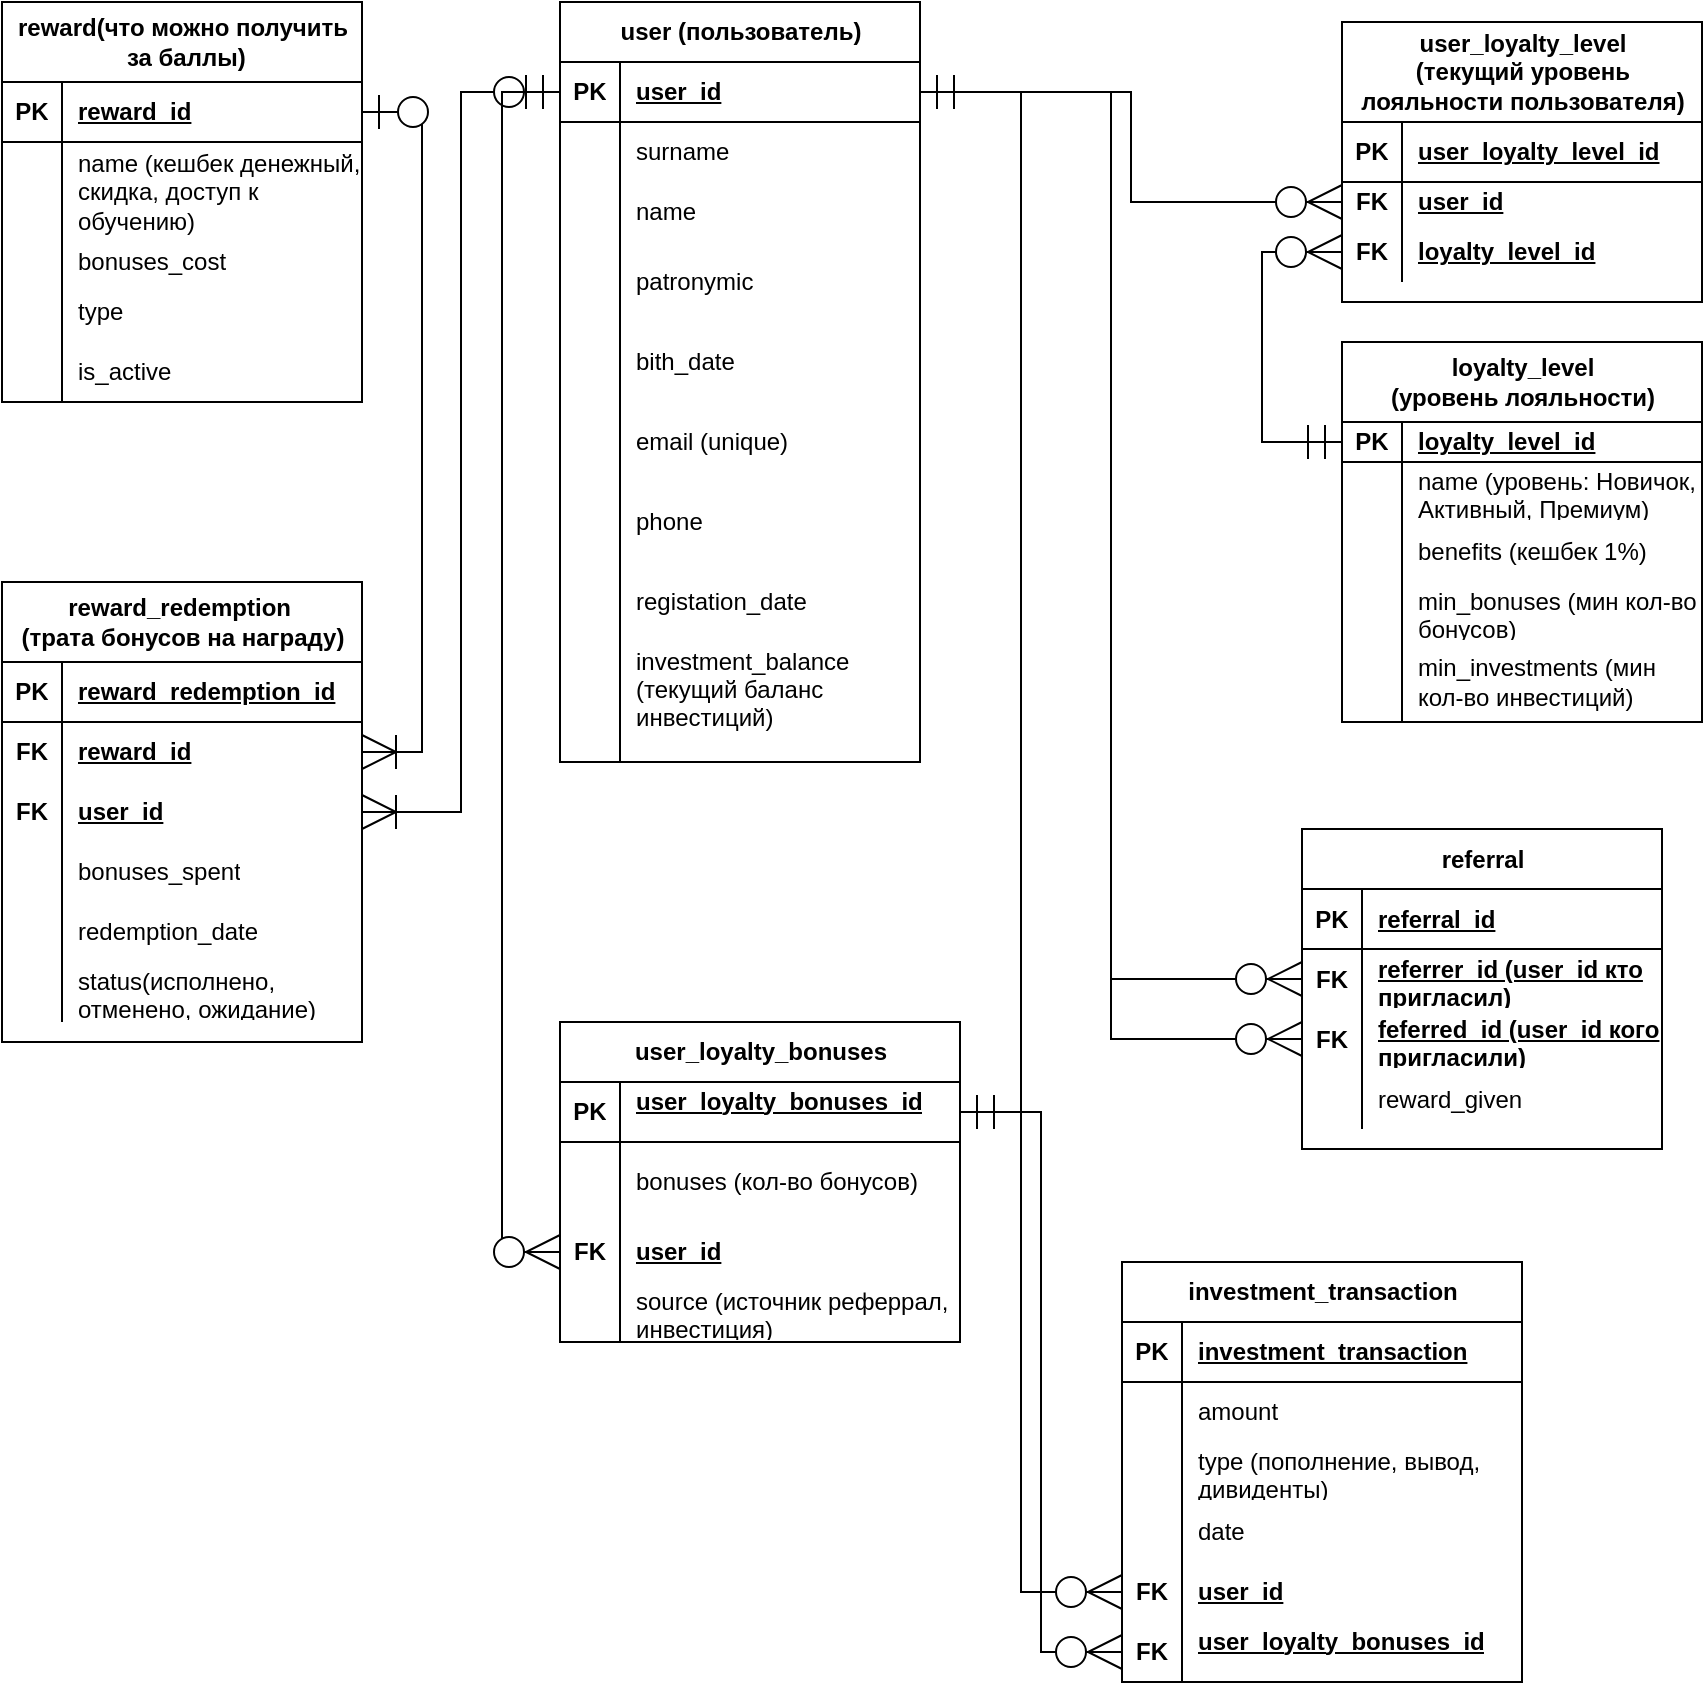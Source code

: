 <mxfile version="28.1.0">
  <diagram name="Страница — 1" id="EFQDzGvFUYtSar3SerxU">
    <mxGraphModel dx="2084" dy="1881" grid="1" gridSize="10" guides="1" tooltips="1" connect="1" arrows="1" fold="1" page="1" pageScale="1" pageWidth="1169" pageHeight="827" math="0" shadow="0">
      <root>
        <mxCell id="0" />
        <mxCell id="1" parent="0" />
        <mxCell id="bXCH37nGuOoAxhj7pp8C-1" value="user (пользователь)" style="shape=table;startSize=30;container=1;collapsible=1;childLayout=tableLayout;fixedRows=1;rowLines=0;fontStyle=1;align=center;resizeLast=1;html=1;" vertex="1" parent="1">
          <mxGeometry x="329" y="-160" width="180" height="380" as="geometry" />
        </mxCell>
        <mxCell id="bXCH37nGuOoAxhj7pp8C-2" value="" style="shape=tableRow;horizontal=0;startSize=0;swimlaneHead=0;swimlaneBody=0;fillColor=none;collapsible=0;dropTarget=0;points=[[0,0.5],[1,0.5]];portConstraint=eastwest;top=0;left=0;right=0;bottom=1;" vertex="1" parent="bXCH37nGuOoAxhj7pp8C-1">
          <mxGeometry y="30" width="180" height="30" as="geometry" />
        </mxCell>
        <mxCell id="bXCH37nGuOoAxhj7pp8C-3" value="PK" style="shape=partialRectangle;connectable=0;fillColor=none;top=0;left=0;bottom=0;right=0;fontStyle=1;overflow=hidden;whiteSpace=wrap;html=1;" vertex="1" parent="bXCH37nGuOoAxhj7pp8C-2">
          <mxGeometry width="30" height="30" as="geometry">
            <mxRectangle width="30" height="30" as="alternateBounds" />
          </mxGeometry>
        </mxCell>
        <mxCell id="bXCH37nGuOoAxhj7pp8C-4" value="user_id" style="shape=partialRectangle;connectable=0;fillColor=none;top=0;left=0;bottom=0;right=0;align=left;spacingLeft=6;fontStyle=5;overflow=hidden;whiteSpace=wrap;html=1;" vertex="1" parent="bXCH37nGuOoAxhj7pp8C-2">
          <mxGeometry x="30" width="150" height="30" as="geometry">
            <mxRectangle width="150" height="30" as="alternateBounds" />
          </mxGeometry>
        </mxCell>
        <mxCell id="bXCH37nGuOoAxhj7pp8C-5" value="" style="shape=tableRow;horizontal=0;startSize=0;swimlaneHead=0;swimlaneBody=0;fillColor=none;collapsible=0;dropTarget=0;points=[[0,0.5],[1,0.5]];portConstraint=eastwest;top=0;left=0;right=0;bottom=0;" vertex="1" parent="bXCH37nGuOoAxhj7pp8C-1">
          <mxGeometry y="60" width="180" height="30" as="geometry" />
        </mxCell>
        <mxCell id="bXCH37nGuOoAxhj7pp8C-6" value="" style="shape=partialRectangle;connectable=0;fillColor=none;top=0;left=0;bottom=0;right=0;editable=1;overflow=hidden;whiteSpace=wrap;html=1;" vertex="1" parent="bXCH37nGuOoAxhj7pp8C-5">
          <mxGeometry width="30" height="30" as="geometry">
            <mxRectangle width="30" height="30" as="alternateBounds" />
          </mxGeometry>
        </mxCell>
        <mxCell id="bXCH37nGuOoAxhj7pp8C-7" value="surname" style="shape=partialRectangle;connectable=0;fillColor=none;top=0;left=0;bottom=0;right=0;align=left;spacingLeft=6;overflow=hidden;whiteSpace=wrap;html=1;" vertex="1" parent="bXCH37nGuOoAxhj7pp8C-5">
          <mxGeometry x="30" width="150" height="30" as="geometry">
            <mxRectangle width="150" height="30" as="alternateBounds" />
          </mxGeometry>
        </mxCell>
        <mxCell id="bXCH37nGuOoAxhj7pp8C-8" value="" style="shape=tableRow;horizontal=0;startSize=0;swimlaneHead=0;swimlaneBody=0;fillColor=none;collapsible=0;dropTarget=0;points=[[0,0.5],[1,0.5]];portConstraint=eastwest;top=0;left=0;right=0;bottom=0;" vertex="1" parent="bXCH37nGuOoAxhj7pp8C-1">
          <mxGeometry y="90" width="180" height="30" as="geometry" />
        </mxCell>
        <mxCell id="bXCH37nGuOoAxhj7pp8C-9" value="" style="shape=partialRectangle;connectable=0;fillColor=none;top=0;left=0;bottom=0;right=0;editable=1;overflow=hidden;whiteSpace=wrap;html=1;" vertex="1" parent="bXCH37nGuOoAxhj7pp8C-8">
          <mxGeometry width="30" height="30" as="geometry">
            <mxRectangle width="30" height="30" as="alternateBounds" />
          </mxGeometry>
        </mxCell>
        <mxCell id="bXCH37nGuOoAxhj7pp8C-10" value="name" style="shape=partialRectangle;connectable=0;fillColor=none;top=0;left=0;bottom=0;right=0;align=left;spacingLeft=6;overflow=hidden;whiteSpace=wrap;html=1;" vertex="1" parent="bXCH37nGuOoAxhj7pp8C-8">
          <mxGeometry x="30" width="150" height="30" as="geometry">
            <mxRectangle width="150" height="30" as="alternateBounds" />
          </mxGeometry>
        </mxCell>
        <mxCell id="bXCH37nGuOoAxhj7pp8C-11" value="" style="shape=tableRow;horizontal=0;startSize=0;swimlaneHead=0;swimlaneBody=0;fillColor=none;collapsible=0;dropTarget=0;points=[[0,0.5],[1,0.5]];portConstraint=eastwest;top=0;left=0;right=0;bottom=0;" vertex="1" parent="bXCH37nGuOoAxhj7pp8C-1">
          <mxGeometry y="120" width="180" height="40" as="geometry" />
        </mxCell>
        <mxCell id="bXCH37nGuOoAxhj7pp8C-12" value="" style="shape=partialRectangle;connectable=0;fillColor=none;top=0;left=0;bottom=0;right=0;editable=1;overflow=hidden;whiteSpace=wrap;html=1;" vertex="1" parent="bXCH37nGuOoAxhj7pp8C-11">
          <mxGeometry width="30" height="40" as="geometry">
            <mxRectangle width="30" height="40" as="alternateBounds" />
          </mxGeometry>
        </mxCell>
        <mxCell id="bXCH37nGuOoAxhj7pp8C-13" value="patronymic" style="shape=partialRectangle;connectable=0;fillColor=none;top=0;left=0;bottom=0;right=0;align=left;spacingLeft=6;overflow=hidden;whiteSpace=wrap;html=1;" vertex="1" parent="bXCH37nGuOoAxhj7pp8C-11">
          <mxGeometry x="30" width="150" height="40" as="geometry">
            <mxRectangle width="150" height="40" as="alternateBounds" />
          </mxGeometry>
        </mxCell>
        <mxCell id="bXCH37nGuOoAxhj7pp8C-23" value="" style="shape=tableRow;horizontal=0;startSize=0;swimlaneHead=0;swimlaneBody=0;fillColor=none;collapsible=0;dropTarget=0;points=[[0,0.5],[1,0.5]];portConstraint=eastwest;top=0;left=0;right=0;bottom=0;" vertex="1" parent="bXCH37nGuOoAxhj7pp8C-1">
          <mxGeometry y="160" width="180" height="40" as="geometry" />
        </mxCell>
        <mxCell id="bXCH37nGuOoAxhj7pp8C-24" value="" style="shape=partialRectangle;connectable=0;fillColor=none;top=0;left=0;bottom=0;right=0;editable=1;overflow=hidden;whiteSpace=wrap;html=1;" vertex="1" parent="bXCH37nGuOoAxhj7pp8C-23">
          <mxGeometry width="30" height="40" as="geometry">
            <mxRectangle width="30" height="40" as="alternateBounds" />
          </mxGeometry>
        </mxCell>
        <mxCell id="bXCH37nGuOoAxhj7pp8C-25" value="bith_date" style="shape=partialRectangle;connectable=0;fillColor=none;top=0;left=0;bottom=0;right=0;align=left;spacingLeft=6;overflow=hidden;whiteSpace=wrap;html=1;" vertex="1" parent="bXCH37nGuOoAxhj7pp8C-23">
          <mxGeometry x="30" width="150" height="40" as="geometry">
            <mxRectangle width="150" height="40" as="alternateBounds" />
          </mxGeometry>
        </mxCell>
        <mxCell id="bXCH37nGuOoAxhj7pp8C-26" value="" style="shape=tableRow;horizontal=0;startSize=0;swimlaneHead=0;swimlaneBody=0;fillColor=none;collapsible=0;dropTarget=0;points=[[0,0.5],[1,0.5]];portConstraint=eastwest;top=0;left=0;right=0;bottom=0;" vertex="1" parent="bXCH37nGuOoAxhj7pp8C-1">
          <mxGeometry y="200" width="180" height="40" as="geometry" />
        </mxCell>
        <mxCell id="bXCH37nGuOoAxhj7pp8C-27" value="" style="shape=partialRectangle;connectable=0;fillColor=none;top=0;left=0;bottom=0;right=0;editable=1;overflow=hidden;whiteSpace=wrap;html=1;" vertex="1" parent="bXCH37nGuOoAxhj7pp8C-26">
          <mxGeometry width="30" height="40" as="geometry">
            <mxRectangle width="30" height="40" as="alternateBounds" />
          </mxGeometry>
        </mxCell>
        <mxCell id="bXCH37nGuOoAxhj7pp8C-28" value="email (unique)" style="shape=partialRectangle;connectable=0;fillColor=none;top=0;left=0;bottom=0;right=0;align=left;spacingLeft=6;overflow=hidden;whiteSpace=wrap;html=1;" vertex="1" parent="bXCH37nGuOoAxhj7pp8C-26">
          <mxGeometry x="30" width="150" height="40" as="geometry">
            <mxRectangle width="150" height="40" as="alternateBounds" />
          </mxGeometry>
        </mxCell>
        <mxCell id="bXCH37nGuOoAxhj7pp8C-29" value="" style="shape=tableRow;horizontal=0;startSize=0;swimlaneHead=0;swimlaneBody=0;fillColor=none;collapsible=0;dropTarget=0;points=[[0,0.5],[1,0.5]];portConstraint=eastwest;top=0;left=0;right=0;bottom=0;" vertex="1" parent="bXCH37nGuOoAxhj7pp8C-1">
          <mxGeometry y="240" width="180" height="40" as="geometry" />
        </mxCell>
        <mxCell id="bXCH37nGuOoAxhj7pp8C-30" value="" style="shape=partialRectangle;connectable=0;fillColor=none;top=0;left=0;bottom=0;right=0;editable=1;overflow=hidden;whiteSpace=wrap;html=1;" vertex="1" parent="bXCH37nGuOoAxhj7pp8C-29">
          <mxGeometry width="30" height="40" as="geometry">
            <mxRectangle width="30" height="40" as="alternateBounds" />
          </mxGeometry>
        </mxCell>
        <mxCell id="bXCH37nGuOoAxhj7pp8C-31" value="phone" style="shape=partialRectangle;connectable=0;fillColor=none;top=0;left=0;bottom=0;right=0;align=left;spacingLeft=6;overflow=hidden;whiteSpace=wrap;html=1;" vertex="1" parent="bXCH37nGuOoAxhj7pp8C-29">
          <mxGeometry x="30" width="150" height="40" as="geometry">
            <mxRectangle width="150" height="40" as="alternateBounds" />
          </mxGeometry>
        </mxCell>
        <mxCell id="bXCH37nGuOoAxhj7pp8C-32" value="" style="shape=tableRow;horizontal=0;startSize=0;swimlaneHead=0;swimlaneBody=0;fillColor=none;collapsible=0;dropTarget=0;points=[[0,0.5],[1,0.5]];portConstraint=eastwest;top=0;left=0;right=0;bottom=0;" vertex="1" parent="bXCH37nGuOoAxhj7pp8C-1">
          <mxGeometry y="280" width="180" height="40" as="geometry" />
        </mxCell>
        <mxCell id="bXCH37nGuOoAxhj7pp8C-33" value="" style="shape=partialRectangle;connectable=0;fillColor=none;top=0;left=0;bottom=0;right=0;editable=1;overflow=hidden;whiteSpace=wrap;html=1;" vertex="1" parent="bXCH37nGuOoAxhj7pp8C-32">
          <mxGeometry width="30" height="40" as="geometry">
            <mxRectangle width="30" height="40" as="alternateBounds" />
          </mxGeometry>
        </mxCell>
        <mxCell id="bXCH37nGuOoAxhj7pp8C-34" value="registation_date" style="shape=partialRectangle;connectable=0;fillColor=none;top=0;left=0;bottom=0;right=0;align=left;spacingLeft=6;overflow=hidden;whiteSpace=wrap;html=1;" vertex="1" parent="bXCH37nGuOoAxhj7pp8C-32">
          <mxGeometry x="30" width="150" height="40" as="geometry">
            <mxRectangle width="150" height="40" as="alternateBounds" />
          </mxGeometry>
        </mxCell>
        <mxCell id="bXCH37nGuOoAxhj7pp8C-35" value="" style="shape=tableRow;horizontal=0;startSize=0;swimlaneHead=0;swimlaneBody=0;fillColor=none;collapsible=0;dropTarget=0;points=[[0,0.5],[1,0.5]];portConstraint=eastwest;top=0;left=0;right=0;bottom=0;" vertex="1" parent="bXCH37nGuOoAxhj7pp8C-1">
          <mxGeometry y="320" width="180" height="60" as="geometry" />
        </mxCell>
        <mxCell id="bXCH37nGuOoAxhj7pp8C-36" value="" style="shape=partialRectangle;connectable=0;fillColor=none;top=0;left=0;bottom=0;right=0;editable=1;overflow=hidden;whiteSpace=wrap;html=1;" vertex="1" parent="bXCH37nGuOoAxhj7pp8C-35">
          <mxGeometry width="30" height="60" as="geometry">
            <mxRectangle width="30" height="60" as="alternateBounds" />
          </mxGeometry>
        </mxCell>
        <mxCell id="bXCH37nGuOoAxhj7pp8C-37" value="investment_balance (текущий баланс инвестиций)&lt;div&gt;&lt;br&gt;&lt;/div&gt;" style="shape=partialRectangle;connectable=0;fillColor=none;top=0;left=0;bottom=0;right=0;align=left;spacingLeft=6;overflow=hidden;whiteSpace=wrap;html=1;" vertex="1" parent="bXCH37nGuOoAxhj7pp8C-35">
          <mxGeometry x="30" width="150" height="60" as="geometry">
            <mxRectangle width="150" height="60" as="alternateBounds" />
          </mxGeometry>
        </mxCell>
        <mxCell id="bXCH37nGuOoAxhj7pp8C-38" value="loyalty_level&lt;div&gt;(уровень лояльности)&lt;/div&gt;" style="shape=table;startSize=40;container=1;collapsible=1;childLayout=tableLayout;fixedRows=1;rowLines=0;fontStyle=1;align=center;resizeLast=1;html=1;" vertex="1" parent="1">
          <mxGeometry x="720" y="10" width="180" height="190" as="geometry" />
        </mxCell>
        <mxCell id="bXCH37nGuOoAxhj7pp8C-39" value="" style="shape=tableRow;horizontal=0;startSize=0;swimlaneHead=0;swimlaneBody=0;fillColor=none;collapsible=0;dropTarget=0;points=[[0,0.5],[1,0.5]];portConstraint=eastwest;top=0;left=0;right=0;bottom=1;" vertex="1" parent="bXCH37nGuOoAxhj7pp8C-38">
          <mxGeometry y="40" width="180" height="20" as="geometry" />
        </mxCell>
        <mxCell id="bXCH37nGuOoAxhj7pp8C-40" value="PK" style="shape=partialRectangle;connectable=0;fillColor=none;top=0;left=0;bottom=0;right=0;fontStyle=1;overflow=hidden;whiteSpace=wrap;html=1;" vertex="1" parent="bXCH37nGuOoAxhj7pp8C-39">
          <mxGeometry width="30" height="20" as="geometry">
            <mxRectangle width="30" height="20" as="alternateBounds" />
          </mxGeometry>
        </mxCell>
        <mxCell id="bXCH37nGuOoAxhj7pp8C-41" value="&lt;span style=&quot;text-align: center; text-wrap-mode: nowrap;&quot;&gt;loyalty_level_id&lt;/span&gt;" style="shape=partialRectangle;connectable=0;fillColor=none;top=0;left=0;bottom=0;right=0;align=left;spacingLeft=6;fontStyle=5;overflow=hidden;whiteSpace=wrap;html=1;" vertex="1" parent="bXCH37nGuOoAxhj7pp8C-39">
          <mxGeometry x="30" width="150" height="20" as="geometry">
            <mxRectangle width="150" height="20" as="alternateBounds" />
          </mxGeometry>
        </mxCell>
        <mxCell id="bXCH37nGuOoAxhj7pp8C-42" value="" style="shape=tableRow;horizontal=0;startSize=0;swimlaneHead=0;swimlaneBody=0;fillColor=none;collapsible=0;dropTarget=0;points=[[0,0.5],[1,0.5]];portConstraint=eastwest;top=0;left=0;right=0;bottom=0;" vertex="1" parent="bXCH37nGuOoAxhj7pp8C-38">
          <mxGeometry y="60" width="180" height="30" as="geometry" />
        </mxCell>
        <mxCell id="bXCH37nGuOoAxhj7pp8C-43" value="" style="shape=partialRectangle;connectable=0;fillColor=none;top=0;left=0;bottom=0;right=0;editable=1;overflow=hidden;whiteSpace=wrap;html=1;" vertex="1" parent="bXCH37nGuOoAxhj7pp8C-42">
          <mxGeometry width="30" height="30" as="geometry">
            <mxRectangle width="30" height="30" as="alternateBounds" />
          </mxGeometry>
        </mxCell>
        <mxCell id="bXCH37nGuOoAxhj7pp8C-44" value="name (уровень: Новичок, Активный, Премиум)" style="shape=partialRectangle;connectable=0;fillColor=none;top=0;left=0;bottom=0;right=0;align=left;spacingLeft=6;overflow=hidden;whiteSpace=wrap;html=1;" vertex="1" parent="bXCH37nGuOoAxhj7pp8C-42">
          <mxGeometry x="30" width="150" height="30" as="geometry">
            <mxRectangle width="150" height="30" as="alternateBounds" />
          </mxGeometry>
        </mxCell>
        <mxCell id="bXCH37nGuOoAxhj7pp8C-45" value="" style="shape=tableRow;horizontal=0;startSize=0;swimlaneHead=0;swimlaneBody=0;fillColor=none;collapsible=0;dropTarget=0;points=[[0,0.5],[1,0.5]];portConstraint=eastwest;top=0;left=0;right=0;bottom=0;" vertex="1" parent="bXCH37nGuOoAxhj7pp8C-38">
          <mxGeometry y="90" width="180" height="30" as="geometry" />
        </mxCell>
        <mxCell id="bXCH37nGuOoAxhj7pp8C-46" value="" style="shape=partialRectangle;connectable=0;fillColor=none;top=0;left=0;bottom=0;right=0;editable=1;overflow=hidden;whiteSpace=wrap;html=1;" vertex="1" parent="bXCH37nGuOoAxhj7pp8C-45">
          <mxGeometry width="30" height="30" as="geometry">
            <mxRectangle width="30" height="30" as="alternateBounds" />
          </mxGeometry>
        </mxCell>
        <mxCell id="bXCH37nGuOoAxhj7pp8C-47" value="benefits (кешбек 1%)" style="shape=partialRectangle;connectable=0;fillColor=none;top=0;left=0;bottom=0;right=0;align=left;spacingLeft=6;overflow=hidden;whiteSpace=wrap;html=1;" vertex="1" parent="bXCH37nGuOoAxhj7pp8C-45">
          <mxGeometry x="30" width="150" height="30" as="geometry">
            <mxRectangle width="150" height="30" as="alternateBounds" />
          </mxGeometry>
        </mxCell>
        <mxCell id="bXCH37nGuOoAxhj7pp8C-48" value="" style="shape=tableRow;horizontal=0;startSize=0;swimlaneHead=0;swimlaneBody=0;fillColor=none;collapsible=0;dropTarget=0;points=[[0,0.5],[1,0.5]];portConstraint=eastwest;top=0;left=0;right=0;bottom=0;" vertex="1" parent="bXCH37nGuOoAxhj7pp8C-38">
          <mxGeometry y="120" width="180" height="30" as="geometry" />
        </mxCell>
        <mxCell id="bXCH37nGuOoAxhj7pp8C-49" value="" style="shape=partialRectangle;connectable=0;fillColor=none;top=0;left=0;bottom=0;right=0;editable=1;overflow=hidden;whiteSpace=wrap;html=1;" vertex="1" parent="bXCH37nGuOoAxhj7pp8C-48">
          <mxGeometry width="30" height="30" as="geometry">
            <mxRectangle width="30" height="30" as="alternateBounds" />
          </mxGeometry>
        </mxCell>
        <mxCell id="bXCH37nGuOoAxhj7pp8C-50" value="min_bonuses (мин кол-во бонусов)" style="shape=partialRectangle;connectable=0;fillColor=none;top=0;left=0;bottom=0;right=0;align=left;spacingLeft=6;overflow=hidden;whiteSpace=wrap;html=1;" vertex="1" parent="bXCH37nGuOoAxhj7pp8C-48">
          <mxGeometry x="30" width="150" height="30" as="geometry">
            <mxRectangle width="150" height="30" as="alternateBounds" />
          </mxGeometry>
        </mxCell>
        <mxCell id="bXCH37nGuOoAxhj7pp8C-51" value="" style="shape=tableRow;horizontal=0;startSize=0;swimlaneHead=0;swimlaneBody=0;fillColor=none;collapsible=0;dropTarget=0;points=[[0,0.5],[1,0.5]];portConstraint=eastwest;top=0;left=0;right=0;bottom=0;" vertex="1" parent="bXCH37nGuOoAxhj7pp8C-38">
          <mxGeometry y="150" width="180" height="40" as="geometry" />
        </mxCell>
        <mxCell id="bXCH37nGuOoAxhj7pp8C-52" value="" style="shape=partialRectangle;connectable=0;fillColor=none;top=0;left=0;bottom=0;right=0;editable=1;overflow=hidden;whiteSpace=wrap;html=1;" vertex="1" parent="bXCH37nGuOoAxhj7pp8C-51">
          <mxGeometry width="30" height="40" as="geometry">
            <mxRectangle width="30" height="40" as="alternateBounds" />
          </mxGeometry>
        </mxCell>
        <mxCell id="bXCH37nGuOoAxhj7pp8C-53" value="min_investments (мин кол-во инвестиций)" style="shape=partialRectangle;connectable=0;fillColor=none;top=0;left=0;bottom=0;right=0;align=left;spacingLeft=6;overflow=hidden;whiteSpace=wrap;html=1;" vertex="1" parent="bXCH37nGuOoAxhj7pp8C-51">
          <mxGeometry x="30" width="150" height="40" as="geometry">
            <mxRectangle width="150" height="40" as="alternateBounds" />
          </mxGeometry>
        </mxCell>
        <mxCell id="bXCH37nGuOoAxhj7pp8C-78" value="referral" style="shape=table;startSize=30;container=1;collapsible=1;childLayout=tableLayout;fixedRows=1;rowLines=0;fontStyle=1;align=center;resizeLast=1;html=1;" vertex="1" parent="1">
          <mxGeometry x="700" y="253.5" width="180" height="160" as="geometry" />
        </mxCell>
        <mxCell id="bXCH37nGuOoAxhj7pp8C-79" value="" style="shape=tableRow;horizontal=0;startSize=0;swimlaneHead=0;swimlaneBody=0;fillColor=none;collapsible=0;dropTarget=0;points=[[0,0.5],[1,0.5]];portConstraint=eastwest;top=0;left=0;right=0;bottom=1;" vertex="1" parent="bXCH37nGuOoAxhj7pp8C-78">
          <mxGeometry y="30" width="180" height="30" as="geometry" />
        </mxCell>
        <mxCell id="bXCH37nGuOoAxhj7pp8C-80" value="PK" style="shape=partialRectangle;connectable=0;fillColor=none;top=0;left=0;bottom=0;right=0;fontStyle=1;overflow=hidden;whiteSpace=wrap;html=1;" vertex="1" parent="bXCH37nGuOoAxhj7pp8C-79">
          <mxGeometry width="30" height="30" as="geometry">
            <mxRectangle width="30" height="30" as="alternateBounds" />
          </mxGeometry>
        </mxCell>
        <mxCell id="bXCH37nGuOoAxhj7pp8C-81" value="referral_id" style="shape=partialRectangle;connectable=0;fillColor=none;top=0;left=0;bottom=0;right=0;align=left;spacingLeft=6;fontStyle=5;overflow=hidden;whiteSpace=wrap;html=1;" vertex="1" parent="bXCH37nGuOoAxhj7pp8C-79">
          <mxGeometry x="30" width="150" height="30" as="geometry">
            <mxRectangle width="150" height="30" as="alternateBounds" />
          </mxGeometry>
        </mxCell>
        <mxCell id="bXCH37nGuOoAxhj7pp8C-85" value="" style="shape=tableRow;horizontal=0;startSize=0;swimlaneHead=0;swimlaneBody=0;fillColor=none;collapsible=0;dropTarget=0;points=[[0,0.5],[1,0.5]];portConstraint=eastwest;top=0;left=0;right=0;bottom=0;" vertex="1" parent="bXCH37nGuOoAxhj7pp8C-78">
          <mxGeometry y="60" width="180" height="30" as="geometry" />
        </mxCell>
        <mxCell id="bXCH37nGuOoAxhj7pp8C-86" value="FK" style="shape=partialRectangle;connectable=0;fillColor=none;top=0;left=0;bottom=0;right=0;editable=1;overflow=hidden;whiteSpace=wrap;html=1;fontStyle=1" vertex="1" parent="bXCH37nGuOoAxhj7pp8C-85">
          <mxGeometry width="30" height="30" as="geometry">
            <mxRectangle width="30" height="30" as="alternateBounds" />
          </mxGeometry>
        </mxCell>
        <mxCell id="bXCH37nGuOoAxhj7pp8C-87" value="&lt;b&gt;&lt;u&gt;referrer_id (user_id кто пригласил)&lt;/u&gt;&lt;/b&gt;" style="shape=partialRectangle;connectable=0;fillColor=none;top=0;left=0;bottom=0;right=0;align=left;spacingLeft=6;overflow=hidden;whiteSpace=wrap;html=1;" vertex="1" parent="bXCH37nGuOoAxhj7pp8C-85">
          <mxGeometry x="30" width="150" height="30" as="geometry">
            <mxRectangle width="150" height="30" as="alternateBounds" />
          </mxGeometry>
        </mxCell>
        <mxCell id="bXCH37nGuOoAxhj7pp8C-88" value="" style="shape=tableRow;horizontal=0;startSize=0;swimlaneHead=0;swimlaneBody=0;fillColor=none;collapsible=0;dropTarget=0;points=[[0,0.5],[1,0.5]];portConstraint=eastwest;top=0;left=0;right=0;bottom=0;" vertex="1" parent="bXCH37nGuOoAxhj7pp8C-78">
          <mxGeometry y="90" width="180" height="30" as="geometry" />
        </mxCell>
        <mxCell id="bXCH37nGuOoAxhj7pp8C-89" value="&lt;b&gt;FK&lt;/b&gt;" style="shape=partialRectangle;connectable=0;fillColor=none;top=0;left=0;bottom=0;right=0;editable=1;overflow=hidden;whiteSpace=wrap;html=1;" vertex="1" parent="bXCH37nGuOoAxhj7pp8C-88">
          <mxGeometry width="30" height="30" as="geometry">
            <mxRectangle width="30" height="30" as="alternateBounds" />
          </mxGeometry>
        </mxCell>
        <mxCell id="bXCH37nGuOoAxhj7pp8C-90" value="&lt;u&gt;&lt;b&gt;feferred_id (user_id кого пригласили)&lt;/b&gt;&lt;/u&gt;" style="shape=partialRectangle;connectable=0;fillColor=none;top=0;left=0;bottom=0;right=0;align=left;spacingLeft=6;overflow=hidden;whiteSpace=wrap;html=1;" vertex="1" parent="bXCH37nGuOoAxhj7pp8C-88">
          <mxGeometry x="30" width="150" height="30" as="geometry">
            <mxRectangle width="150" height="30" as="alternateBounds" />
          </mxGeometry>
        </mxCell>
        <mxCell id="bXCH37nGuOoAxhj7pp8C-82" value="" style="shape=tableRow;horizontal=0;startSize=0;swimlaneHead=0;swimlaneBody=0;fillColor=none;collapsible=0;dropTarget=0;points=[[0,0.5],[1,0.5]];portConstraint=eastwest;top=0;left=0;right=0;bottom=0;" vertex="1" parent="bXCH37nGuOoAxhj7pp8C-78">
          <mxGeometry y="120" width="180" height="30" as="geometry" />
        </mxCell>
        <mxCell id="bXCH37nGuOoAxhj7pp8C-83" value="" style="shape=partialRectangle;connectable=0;fillColor=none;top=0;left=0;bottom=0;right=0;editable=1;overflow=hidden;whiteSpace=wrap;html=1;" vertex="1" parent="bXCH37nGuOoAxhj7pp8C-82">
          <mxGeometry width="30" height="30" as="geometry">
            <mxRectangle width="30" height="30" as="alternateBounds" />
          </mxGeometry>
        </mxCell>
        <mxCell id="bXCH37nGuOoAxhj7pp8C-84" value="reward_given" style="shape=partialRectangle;connectable=0;fillColor=none;top=0;left=0;bottom=0;right=0;align=left;spacingLeft=6;overflow=hidden;whiteSpace=wrap;html=1;" vertex="1" parent="bXCH37nGuOoAxhj7pp8C-82">
          <mxGeometry x="30" width="150" height="30" as="geometry">
            <mxRectangle width="150" height="30" as="alternateBounds" />
          </mxGeometry>
        </mxCell>
        <mxCell id="bXCH37nGuOoAxhj7pp8C-92" value="user_loyalty_bonuses" style="shape=table;startSize=30;container=1;collapsible=1;childLayout=tableLayout;fixedRows=1;rowLines=0;fontStyle=1;align=center;resizeLast=1;html=1;" vertex="1" parent="1">
          <mxGeometry x="329" y="350" width="200" height="160" as="geometry" />
        </mxCell>
        <mxCell id="bXCH37nGuOoAxhj7pp8C-93" value="" style="shape=tableRow;horizontal=0;startSize=0;swimlaneHead=0;swimlaneBody=0;fillColor=none;collapsible=0;dropTarget=0;points=[[0,0.5],[1,0.5]];portConstraint=eastwest;top=0;left=0;right=0;bottom=1;" vertex="1" parent="bXCH37nGuOoAxhj7pp8C-92">
          <mxGeometry y="30" width="200" height="30" as="geometry" />
        </mxCell>
        <mxCell id="bXCH37nGuOoAxhj7pp8C-94" value="PK" style="shape=partialRectangle;connectable=0;fillColor=none;top=0;left=0;bottom=0;right=0;fontStyle=1;overflow=hidden;whiteSpace=wrap;html=1;" vertex="1" parent="bXCH37nGuOoAxhj7pp8C-93">
          <mxGeometry width="30" height="30" as="geometry">
            <mxRectangle width="30" height="30" as="alternateBounds" />
          </mxGeometry>
        </mxCell>
        <mxCell id="bXCH37nGuOoAxhj7pp8C-95" value="&lt;span style=&quot;text-align: center; text-wrap-mode: nowrap;&quot;&gt;user_loyalty_bonuses_id&lt;/span&gt;&lt;div&gt;&lt;span style=&quot;text-align: center; text-wrap-mode: nowrap;&quot;&gt;&lt;br&gt;&lt;/span&gt;&lt;/div&gt;" style="shape=partialRectangle;connectable=0;fillColor=none;top=0;left=0;bottom=0;right=0;align=left;spacingLeft=6;fontStyle=5;overflow=hidden;whiteSpace=wrap;html=1;" vertex="1" parent="bXCH37nGuOoAxhj7pp8C-93">
          <mxGeometry x="30" width="170" height="30" as="geometry">
            <mxRectangle width="170" height="30" as="alternateBounds" />
          </mxGeometry>
        </mxCell>
        <mxCell id="bXCH37nGuOoAxhj7pp8C-96" value="" style="shape=tableRow;horizontal=0;startSize=0;swimlaneHead=0;swimlaneBody=0;fillColor=none;collapsible=0;dropTarget=0;points=[[0,0.5],[1,0.5]];portConstraint=eastwest;top=0;left=0;right=0;bottom=0;" vertex="1" parent="bXCH37nGuOoAxhj7pp8C-92">
          <mxGeometry y="60" width="200" height="40" as="geometry" />
        </mxCell>
        <mxCell id="bXCH37nGuOoAxhj7pp8C-97" value="" style="shape=partialRectangle;connectable=0;fillColor=none;top=0;left=0;bottom=0;right=0;editable=1;overflow=hidden;whiteSpace=wrap;html=1;" vertex="1" parent="bXCH37nGuOoAxhj7pp8C-96">
          <mxGeometry width="30" height="40" as="geometry">
            <mxRectangle width="30" height="40" as="alternateBounds" />
          </mxGeometry>
        </mxCell>
        <mxCell id="bXCH37nGuOoAxhj7pp8C-98" value="bonuses (кол-во бонусов)" style="shape=partialRectangle;connectable=0;fillColor=none;top=0;left=0;bottom=0;right=0;align=left;spacingLeft=6;overflow=hidden;whiteSpace=wrap;html=1;" vertex="1" parent="bXCH37nGuOoAxhj7pp8C-96">
          <mxGeometry x="30" width="170" height="40" as="geometry">
            <mxRectangle width="170" height="40" as="alternateBounds" />
          </mxGeometry>
        </mxCell>
        <mxCell id="bXCH37nGuOoAxhj7pp8C-99" value="" style="shape=tableRow;horizontal=0;startSize=0;swimlaneHead=0;swimlaneBody=0;fillColor=none;collapsible=0;dropTarget=0;points=[[0,0.5],[1,0.5]];portConstraint=eastwest;top=0;left=0;right=0;bottom=0;" vertex="1" parent="bXCH37nGuOoAxhj7pp8C-92">
          <mxGeometry y="100" width="200" height="30" as="geometry" />
        </mxCell>
        <mxCell id="bXCH37nGuOoAxhj7pp8C-100" value="&lt;b&gt;FK&lt;/b&gt;" style="shape=partialRectangle;connectable=0;fillColor=none;top=0;left=0;bottom=0;right=0;editable=1;overflow=hidden;whiteSpace=wrap;html=1;" vertex="1" parent="bXCH37nGuOoAxhj7pp8C-99">
          <mxGeometry width="30" height="30" as="geometry">
            <mxRectangle width="30" height="30" as="alternateBounds" />
          </mxGeometry>
        </mxCell>
        <mxCell id="bXCH37nGuOoAxhj7pp8C-101" value="&lt;span style=&quot;font-weight: 700; text-decoration-line: underline;&quot;&gt;user_id&lt;/span&gt;" style="shape=partialRectangle;connectable=0;fillColor=none;top=0;left=0;bottom=0;right=0;align=left;spacingLeft=6;overflow=hidden;whiteSpace=wrap;html=1;" vertex="1" parent="bXCH37nGuOoAxhj7pp8C-99">
          <mxGeometry x="30" width="170" height="30" as="geometry">
            <mxRectangle width="170" height="30" as="alternateBounds" />
          </mxGeometry>
        </mxCell>
        <mxCell id="bXCH37nGuOoAxhj7pp8C-102" value="" style="shape=tableRow;horizontal=0;startSize=0;swimlaneHead=0;swimlaneBody=0;fillColor=none;collapsible=0;dropTarget=0;points=[[0,0.5],[1,0.5]];portConstraint=eastwest;top=0;left=0;right=0;bottom=0;" vertex="1" parent="bXCH37nGuOoAxhj7pp8C-92">
          <mxGeometry y="130" width="200" height="30" as="geometry" />
        </mxCell>
        <mxCell id="bXCH37nGuOoAxhj7pp8C-103" value="" style="shape=partialRectangle;connectable=0;fillColor=none;top=0;left=0;bottom=0;right=0;editable=1;overflow=hidden;whiteSpace=wrap;html=1;" vertex="1" parent="bXCH37nGuOoAxhj7pp8C-102">
          <mxGeometry width="30" height="30" as="geometry">
            <mxRectangle width="30" height="30" as="alternateBounds" />
          </mxGeometry>
        </mxCell>
        <mxCell id="bXCH37nGuOoAxhj7pp8C-104" value="source (источник реферрал, инвестиция)" style="shape=partialRectangle;connectable=0;fillColor=none;top=0;left=0;bottom=0;right=0;align=left;spacingLeft=6;overflow=hidden;whiteSpace=wrap;html=1;" vertex="1" parent="bXCH37nGuOoAxhj7pp8C-102">
          <mxGeometry x="30" width="170" height="30" as="geometry">
            <mxRectangle width="170" height="30" as="alternateBounds" />
          </mxGeometry>
        </mxCell>
        <mxCell id="bXCH37nGuOoAxhj7pp8C-106" value="investment_transaction" style="shape=table;startSize=30;container=1;collapsible=1;childLayout=tableLayout;fixedRows=1;rowLines=0;fontStyle=1;align=center;resizeLast=1;html=1;" vertex="1" parent="1">
          <mxGeometry x="610" y="470" width="200" height="210" as="geometry" />
        </mxCell>
        <mxCell id="bXCH37nGuOoAxhj7pp8C-107" value="" style="shape=tableRow;horizontal=0;startSize=0;swimlaneHead=0;swimlaneBody=0;fillColor=none;collapsible=0;dropTarget=0;points=[[0,0.5],[1,0.5]];portConstraint=eastwest;top=0;left=0;right=0;bottom=1;" vertex="1" parent="bXCH37nGuOoAxhj7pp8C-106">
          <mxGeometry y="30" width="200" height="30" as="geometry" />
        </mxCell>
        <mxCell id="bXCH37nGuOoAxhj7pp8C-108" value="PK" style="shape=partialRectangle;connectable=0;fillColor=none;top=0;left=0;bottom=0;right=0;fontStyle=1;overflow=hidden;whiteSpace=wrap;html=1;" vertex="1" parent="bXCH37nGuOoAxhj7pp8C-107">
          <mxGeometry width="30" height="30" as="geometry">
            <mxRectangle width="30" height="30" as="alternateBounds" />
          </mxGeometry>
        </mxCell>
        <mxCell id="bXCH37nGuOoAxhj7pp8C-109" value="&lt;span style=&quot;text-align: center; text-wrap-mode: nowrap;&quot;&gt;investment_transaction&lt;/span&gt;" style="shape=partialRectangle;connectable=0;fillColor=none;top=0;left=0;bottom=0;right=0;align=left;spacingLeft=6;fontStyle=5;overflow=hidden;whiteSpace=wrap;html=1;" vertex="1" parent="bXCH37nGuOoAxhj7pp8C-107">
          <mxGeometry x="30" width="170" height="30" as="geometry">
            <mxRectangle width="170" height="30" as="alternateBounds" />
          </mxGeometry>
        </mxCell>
        <mxCell id="bXCH37nGuOoAxhj7pp8C-110" value="" style="shape=tableRow;horizontal=0;startSize=0;swimlaneHead=0;swimlaneBody=0;fillColor=none;collapsible=0;dropTarget=0;points=[[0,0.5],[1,0.5]];portConstraint=eastwest;top=0;left=0;right=0;bottom=0;" vertex="1" parent="bXCH37nGuOoAxhj7pp8C-106">
          <mxGeometry y="60" width="200" height="30" as="geometry" />
        </mxCell>
        <mxCell id="bXCH37nGuOoAxhj7pp8C-111" value="" style="shape=partialRectangle;connectable=0;fillColor=none;top=0;left=0;bottom=0;right=0;editable=1;overflow=hidden;whiteSpace=wrap;html=1;" vertex="1" parent="bXCH37nGuOoAxhj7pp8C-110">
          <mxGeometry width="30" height="30" as="geometry">
            <mxRectangle width="30" height="30" as="alternateBounds" />
          </mxGeometry>
        </mxCell>
        <mxCell id="bXCH37nGuOoAxhj7pp8C-112" value="amount" style="shape=partialRectangle;connectable=0;fillColor=none;top=0;left=0;bottom=0;right=0;align=left;spacingLeft=6;overflow=hidden;whiteSpace=wrap;html=1;" vertex="1" parent="bXCH37nGuOoAxhj7pp8C-110">
          <mxGeometry x="30" width="170" height="30" as="geometry">
            <mxRectangle width="170" height="30" as="alternateBounds" />
          </mxGeometry>
        </mxCell>
        <mxCell id="bXCH37nGuOoAxhj7pp8C-113" value="" style="shape=tableRow;horizontal=0;startSize=0;swimlaneHead=0;swimlaneBody=0;fillColor=none;collapsible=0;dropTarget=0;points=[[0,0.5],[1,0.5]];portConstraint=eastwest;top=0;left=0;right=0;bottom=0;" vertex="1" parent="bXCH37nGuOoAxhj7pp8C-106">
          <mxGeometry y="90" width="200" height="30" as="geometry" />
        </mxCell>
        <mxCell id="bXCH37nGuOoAxhj7pp8C-114" value="" style="shape=partialRectangle;connectable=0;fillColor=none;top=0;left=0;bottom=0;right=0;editable=1;overflow=hidden;whiteSpace=wrap;html=1;" vertex="1" parent="bXCH37nGuOoAxhj7pp8C-113">
          <mxGeometry width="30" height="30" as="geometry">
            <mxRectangle width="30" height="30" as="alternateBounds" />
          </mxGeometry>
        </mxCell>
        <mxCell id="bXCH37nGuOoAxhj7pp8C-115" value="type (пополнение, вывод, дивиденты)" style="shape=partialRectangle;connectable=0;fillColor=none;top=0;left=0;bottom=0;right=0;align=left;spacingLeft=6;overflow=hidden;whiteSpace=wrap;html=1;" vertex="1" parent="bXCH37nGuOoAxhj7pp8C-113">
          <mxGeometry x="30" width="170" height="30" as="geometry">
            <mxRectangle width="170" height="30" as="alternateBounds" />
          </mxGeometry>
        </mxCell>
        <mxCell id="bXCH37nGuOoAxhj7pp8C-116" value="" style="shape=tableRow;horizontal=0;startSize=0;swimlaneHead=0;swimlaneBody=0;fillColor=none;collapsible=0;dropTarget=0;points=[[0,0.5],[1,0.5]];portConstraint=eastwest;top=0;left=0;right=0;bottom=0;" vertex="1" parent="bXCH37nGuOoAxhj7pp8C-106">
          <mxGeometry y="120" width="200" height="30" as="geometry" />
        </mxCell>
        <mxCell id="bXCH37nGuOoAxhj7pp8C-117" value="" style="shape=partialRectangle;connectable=0;fillColor=none;top=0;left=0;bottom=0;right=0;editable=1;overflow=hidden;whiteSpace=wrap;html=1;" vertex="1" parent="bXCH37nGuOoAxhj7pp8C-116">
          <mxGeometry width="30" height="30" as="geometry">
            <mxRectangle width="30" height="30" as="alternateBounds" />
          </mxGeometry>
        </mxCell>
        <mxCell id="bXCH37nGuOoAxhj7pp8C-118" value="date" style="shape=partialRectangle;connectable=0;fillColor=none;top=0;left=0;bottom=0;right=0;align=left;spacingLeft=6;overflow=hidden;whiteSpace=wrap;html=1;" vertex="1" parent="bXCH37nGuOoAxhj7pp8C-116">
          <mxGeometry x="30" width="170" height="30" as="geometry">
            <mxRectangle width="170" height="30" as="alternateBounds" />
          </mxGeometry>
        </mxCell>
        <mxCell id="bXCH37nGuOoAxhj7pp8C-119" value="" style="shape=tableRow;horizontal=0;startSize=0;swimlaneHead=0;swimlaneBody=0;fillColor=none;collapsible=0;dropTarget=0;points=[[0,0.5],[1,0.5]];portConstraint=eastwest;top=0;left=0;right=0;bottom=0;" vertex="1" parent="bXCH37nGuOoAxhj7pp8C-106">
          <mxGeometry y="150" width="200" height="30" as="geometry" />
        </mxCell>
        <mxCell id="bXCH37nGuOoAxhj7pp8C-120" value="&lt;b&gt;FK&lt;/b&gt;" style="shape=partialRectangle;connectable=0;fillColor=none;top=0;left=0;bottom=0;right=0;editable=1;overflow=hidden;whiteSpace=wrap;html=1;" vertex="1" parent="bXCH37nGuOoAxhj7pp8C-119">
          <mxGeometry width="30" height="30" as="geometry">
            <mxRectangle width="30" height="30" as="alternateBounds" />
          </mxGeometry>
        </mxCell>
        <mxCell id="bXCH37nGuOoAxhj7pp8C-121" value="&lt;span style=&quot;font-weight: 700; text-decoration-line: underline;&quot;&gt;user_id&lt;/span&gt;" style="shape=partialRectangle;connectable=0;fillColor=none;top=0;left=0;bottom=0;right=0;align=left;spacingLeft=6;overflow=hidden;whiteSpace=wrap;html=1;" vertex="1" parent="bXCH37nGuOoAxhj7pp8C-119">
          <mxGeometry x="30" width="170" height="30" as="geometry">
            <mxRectangle width="170" height="30" as="alternateBounds" />
          </mxGeometry>
        </mxCell>
        <mxCell id="bXCH37nGuOoAxhj7pp8C-122" value="" style="shape=tableRow;horizontal=0;startSize=0;swimlaneHead=0;swimlaneBody=0;fillColor=none;collapsible=0;dropTarget=0;points=[[0,0.5],[1,0.5]];portConstraint=eastwest;top=0;left=0;right=0;bottom=0;" vertex="1" parent="bXCH37nGuOoAxhj7pp8C-106">
          <mxGeometry y="180" width="200" height="30" as="geometry" />
        </mxCell>
        <mxCell id="bXCH37nGuOoAxhj7pp8C-123" value="&lt;b&gt;FK&lt;/b&gt;" style="shape=partialRectangle;connectable=0;fillColor=none;top=0;left=0;bottom=0;right=0;editable=1;overflow=hidden;whiteSpace=wrap;html=1;" vertex="1" parent="bXCH37nGuOoAxhj7pp8C-122">
          <mxGeometry width="30" height="30" as="geometry">
            <mxRectangle width="30" height="30" as="alternateBounds" />
          </mxGeometry>
        </mxCell>
        <mxCell id="bXCH37nGuOoAxhj7pp8C-124" value="&lt;span style=&quot;font-weight: 700; text-wrap-mode: nowrap; text-align: center;&quot;&gt;&lt;u&gt;user_loyalty_bonuses_id&lt;/u&gt;&lt;/span&gt;&lt;div&gt;&lt;span style=&quot;font-weight: 700; text-wrap-mode: nowrap; text-align: center;&quot;&gt;&lt;br&gt;&lt;/span&gt;&lt;/div&gt;" style="shape=partialRectangle;connectable=0;fillColor=none;top=0;left=0;bottom=0;right=0;align=left;spacingLeft=6;overflow=hidden;whiteSpace=wrap;html=1;" vertex="1" parent="bXCH37nGuOoAxhj7pp8C-122">
          <mxGeometry x="30" width="170" height="30" as="geometry">
            <mxRectangle width="170" height="30" as="alternateBounds" />
          </mxGeometry>
        </mxCell>
        <mxCell id="bXCH37nGuOoAxhj7pp8C-129" value="reward(что можно получить&lt;div&gt;&amp;nbsp;за баллы)&lt;/div&gt;" style="shape=table;startSize=40;container=1;collapsible=1;childLayout=tableLayout;fixedRows=1;rowLines=0;fontStyle=1;align=center;resizeLast=1;html=1;" vertex="1" parent="1">
          <mxGeometry x="50" y="-160" width="180" height="200" as="geometry" />
        </mxCell>
        <mxCell id="bXCH37nGuOoAxhj7pp8C-130" value="" style="shape=tableRow;horizontal=0;startSize=0;swimlaneHead=0;swimlaneBody=0;fillColor=none;collapsible=0;dropTarget=0;points=[[0,0.5],[1,0.5]];portConstraint=eastwest;top=0;left=0;right=0;bottom=1;" vertex="1" parent="bXCH37nGuOoAxhj7pp8C-129">
          <mxGeometry y="40" width="180" height="30" as="geometry" />
        </mxCell>
        <mxCell id="bXCH37nGuOoAxhj7pp8C-131" value="PK" style="shape=partialRectangle;connectable=0;fillColor=none;top=0;left=0;bottom=0;right=0;fontStyle=1;overflow=hidden;whiteSpace=wrap;html=1;" vertex="1" parent="bXCH37nGuOoAxhj7pp8C-130">
          <mxGeometry width="30" height="30" as="geometry">
            <mxRectangle width="30" height="30" as="alternateBounds" />
          </mxGeometry>
        </mxCell>
        <mxCell id="bXCH37nGuOoAxhj7pp8C-132" value="reward_id" style="shape=partialRectangle;connectable=0;fillColor=none;top=0;left=0;bottom=0;right=0;align=left;spacingLeft=6;fontStyle=5;overflow=hidden;whiteSpace=wrap;html=1;" vertex="1" parent="bXCH37nGuOoAxhj7pp8C-130">
          <mxGeometry x="30" width="150" height="30" as="geometry">
            <mxRectangle width="150" height="30" as="alternateBounds" />
          </mxGeometry>
        </mxCell>
        <mxCell id="bXCH37nGuOoAxhj7pp8C-133" value="" style="shape=tableRow;horizontal=0;startSize=0;swimlaneHead=0;swimlaneBody=0;fillColor=none;collapsible=0;dropTarget=0;points=[[0,0.5],[1,0.5]];portConstraint=eastwest;top=0;left=0;right=0;bottom=0;" vertex="1" parent="bXCH37nGuOoAxhj7pp8C-129">
          <mxGeometry y="70" width="180" height="50" as="geometry" />
        </mxCell>
        <mxCell id="bXCH37nGuOoAxhj7pp8C-134" value="" style="shape=partialRectangle;connectable=0;fillColor=none;top=0;left=0;bottom=0;right=0;editable=1;overflow=hidden;whiteSpace=wrap;html=1;" vertex="1" parent="bXCH37nGuOoAxhj7pp8C-133">
          <mxGeometry width="30" height="50" as="geometry">
            <mxRectangle width="30" height="50" as="alternateBounds" />
          </mxGeometry>
        </mxCell>
        <mxCell id="bXCH37nGuOoAxhj7pp8C-135" value="name (кешбек денежный, скидка, доступ к обучению)" style="shape=partialRectangle;connectable=0;fillColor=none;top=0;left=0;bottom=0;right=0;align=left;spacingLeft=6;overflow=hidden;whiteSpace=wrap;html=1;" vertex="1" parent="bXCH37nGuOoAxhj7pp8C-133">
          <mxGeometry x="30" width="150" height="50" as="geometry">
            <mxRectangle width="150" height="50" as="alternateBounds" />
          </mxGeometry>
        </mxCell>
        <mxCell id="bXCH37nGuOoAxhj7pp8C-136" value="" style="shape=tableRow;horizontal=0;startSize=0;swimlaneHead=0;swimlaneBody=0;fillColor=none;collapsible=0;dropTarget=0;points=[[0,0.5],[1,0.5]];portConstraint=eastwest;top=0;left=0;right=0;bottom=0;" vertex="1" parent="bXCH37nGuOoAxhj7pp8C-129">
          <mxGeometry y="120" width="180" height="20" as="geometry" />
        </mxCell>
        <mxCell id="bXCH37nGuOoAxhj7pp8C-137" value="" style="shape=partialRectangle;connectable=0;fillColor=none;top=0;left=0;bottom=0;right=0;editable=1;overflow=hidden;whiteSpace=wrap;html=1;" vertex="1" parent="bXCH37nGuOoAxhj7pp8C-136">
          <mxGeometry width="30" height="20" as="geometry">
            <mxRectangle width="30" height="20" as="alternateBounds" />
          </mxGeometry>
        </mxCell>
        <mxCell id="bXCH37nGuOoAxhj7pp8C-138" value="bonuses_cost" style="shape=partialRectangle;connectable=0;fillColor=none;top=0;left=0;bottom=0;right=0;align=left;spacingLeft=6;overflow=hidden;whiteSpace=wrap;html=1;" vertex="1" parent="bXCH37nGuOoAxhj7pp8C-136">
          <mxGeometry x="30" width="150" height="20" as="geometry">
            <mxRectangle width="150" height="20" as="alternateBounds" />
          </mxGeometry>
        </mxCell>
        <mxCell id="bXCH37nGuOoAxhj7pp8C-139" value="" style="shape=tableRow;horizontal=0;startSize=0;swimlaneHead=0;swimlaneBody=0;fillColor=none;collapsible=0;dropTarget=0;points=[[0,0.5],[1,0.5]];portConstraint=eastwest;top=0;left=0;right=0;bottom=0;" vertex="1" parent="bXCH37nGuOoAxhj7pp8C-129">
          <mxGeometry y="140" width="180" height="30" as="geometry" />
        </mxCell>
        <mxCell id="bXCH37nGuOoAxhj7pp8C-140" value="" style="shape=partialRectangle;connectable=0;fillColor=none;top=0;left=0;bottom=0;right=0;editable=1;overflow=hidden;whiteSpace=wrap;html=1;" vertex="1" parent="bXCH37nGuOoAxhj7pp8C-139">
          <mxGeometry width="30" height="30" as="geometry">
            <mxRectangle width="30" height="30" as="alternateBounds" />
          </mxGeometry>
        </mxCell>
        <mxCell id="bXCH37nGuOoAxhj7pp8C-141" value="type" style="shape=partialRectangle;connectable=0;fillColor=none;top=0;left=0;bottom=0;right=0;align=left;spacingLeft=6;overflow=hidden;whiteSpace=wrap;html=1;" vertex="1" parent="bXCH37nGuOoAxhj7pp8C-139">
          <mxGeometry x="30" width="150" height="30" as="geometry">
            <mxRectangle width="150" height="30" as="alternateBounds" />
          </mxGeometry>
        </mxCell>
        <mxCell id="bXCH37nGuOoAxhj7pp8C-142" value="" style="shape=tableRow;horizontal=0;startSize=0;swimlaneHead=0;swimlaneBody=0;fillColor=none;collapsible=0;dropTarget=0;points=[[0,0.5],[1,0.5]];portConstraint=eastwest;top=0;left=0;right=0;bottom=0;" vertex="1" parent="bXCH37nGuOoAxhj7pp8C-129">
          <mxGeometry y="170" width="180" height="30" as="geometry" />
        </mxCell>
        <mxCell id="bXCH37nGuOoAxhj7pp8C-143" value="" style="shape=partialRectangle;connectable=0;fillColor=none;top=0;left=0;bottom=0;right=0;editable=1;overflow=hidden;whiteSpace=wrap;html=1;" vertex="1" parent="bXCH37nGuOoAxhj7pp8C-142">
          <mxGeometry width="30" height="30" as="geometry">
            <mxRectangle width="30" height="30" as="alternateBounds" />
          </mxGeometry>
        </mxCell>
        <mxCell id="bXCH37nGuOoAxhj7pp8C-144" value="is_active" style="shape=partialRectangle;connectable=0;fillColor=none;top=0;left=0;bottom=0;right=0;align=left;spacingLeft=6;overflow=hidden;whiteSpace=wrap;html=1;" vertex="1" parent="bXCH37nGuOoAxhj7pp8C-142">
          <mxGeometry x="30" width="150" height="30" as="geometry">
            <mxRectangle width="150" height="30" as="alternateBounds" />
          </mxGeometry>
        </mxCell>
        <mxCell id="bXCH37nGuOoAxhj7pp8C-145" value="reward_redemption&amp;nbsp;&lt;div&gt;(трата бонусов на награду)&lt;/div&gt;" style="shape=table;startSize=40;container=1;collapsible=1;childLayout=tableLayout;fixedRows=1;rowLines=0;fontStyle=1;align=center;resizeLast=1;html=1;" vertex="1" parent="1">
          <mxGeometry x="50" y="130" width="180" height="230" as="geometry" />
        </mxCell>
        <mxCell id="bXCH37nGuOoAxhj7pp8C-146" value="" style="shape=tableRow;horizontal=0;startSize=0;swimlaneHead=0;swimlaneBody=0;fillColor=none;collapsible=0;dropTarget=0;points=[[0,0.5],[1,0.5]];portConstraint=eastwest;top=0;left=0;right=0;bottom=1;" vertex="1" parent="bXCH37nGuOoAxhj7pp8C-145">
          <mxGeometry y="40" width="180" height="30" as="geometry" />
        </mxCell>
        <mxCell id="bXCH37nGuOoAxhj7pp8C-147" value="PK" style="shape=partialRectangle;connectable=0;fillColor=none;top=0;left=0;bottom=0;right=0;fontStyle=1;overflow=hidden;whiteSpace=wrap;html=1;" vertex="1" parent="bXCH37nGuOoAxhj7pp8C-146">
          <mxGeometry width="30" height="30" as="geometry">
            <mxRectangle width="30" height="30" as="alternateBounds" />
          </mxGeometry>
        </mxCell>
        <mxCell id="bXCH37nGuOoAxhj7pp8C-148" value="&lt;span style=&quot;text-align: center; text-wrap-mode: nowrap;&quot;&gt;reward_redemption_id&lt;/span&gt;" style="shape=partialRectangle;connectable=0;fillColor=none;top=0;left=0;bottom=0;right=0;align=left;spacingLeft=6;fontStyle=5;overflow=hidden;whiteSpace=wrap;html=1;" vertex="1" parent="bXCH37nGuOoAxhj7pp8C-146">
          <mxGeometry x="30" width="150" height="30" as="geometry">
            <mxRectangle width="150" height="30" as="alternateBounds" />
          </mxGeometry>
        </mxCell>
        <mxCell id="bXCH37nGuOoAxhj7pp8C-149" value="" style="shape=tableRow;horizontal=0;startSize=0;swimlaneHead=0;swimlaneBody=0;fillColor=none;collapsible=0;dropTarget=0;points=[[0,0.5],[1,0.5]];portConstraint=eastwest;top=0;left=0;right=0;bottom=0;" vertex="1" parent="bXCH37nGuOoAxhj7pp8C-145">
          <mxGeometry y="70" width="180" height="30" as="geometry" />
        </mxCell>
        <mxCell id="bXCH37nGuOoAxhj7pp8C-150" value="&lt;b&gt;FK&lt;/b&gt;" style="shape=partialRectangle;connectable=0;fillColor=none;top=0;left=0;bottom=0;right=0;editable=1;overflow=hidden;whiteSpace=wrap;html=1;" vertex="1" parent="bXCH37nGuOoAxhj7pp8C-149">
          <mxGeometry width="30" height="30" as="geometry">
            <mxRectangle width="30" height="30" as="alternateBounds" />
          </mxGeometry>
        </mxCell>
        <mxCell id="bXCH37nGuOoAxhj7pp8C-151" value="&lt;span style=&quot;font-weight: 700; text-decoration-line: underline;&quot;&gt;reward_id&lt;/span&gt;" style="shape=partialRectangle;connectable=0;fillColor=none;top=0;left=0;bottom=0;right=0;align=left;spacingLeft=6;overflow=hidden;whiteSpace=wrap;html=1;" vertex="1" parent="bXCH37nGuOoAxhj7pp8C-149">
          <mxGeometry x="30" width="150" height="30" as="geometry">
            <mxRectangle width="150" height="30" as="alternateBounds" />
          </mxGeometry>
        </mxCell>
        <mxCell id="bXCH37nGuOoAxhj7pp8C-152" value="" style="shape=tableRow;horizontal=0;startSize=0;swimlaneHead=0;swimlaneBody=0;fillColor=none;collapsible=0;dropTarget=0;points=[[0,0.5],[1,0.5]];portConstraint=eastwest;top=0;left=0;right=0;bottom=0;" vertex="1" parent="bXCH37nGuOoAxhj7pp8C-145">
          <mxGeometry y="100" width="180" height="30" as="geometry" />
        </mxCell>
        <mxCell id="bXCH37nGuOoAxhj7pp8C-153" value="&lt;b&gt;FK&lt;/b&gt;" style="shape=partialRectangle;connectable=0;fillColor=none;top=0;left=0;bottom=0;right=0;editable=1;overflow=hidden;whiteSpace=wrap;html=1;" vertex="1" parent="bXCH37nGuOoAxhj7pp8C-152">
          <mxGeometry width="30" height="30" as="geometry">
            <mxRectangle width="30" height="30" as="alternateBounds" />
          </mxGeometry>
        </mxCell>
        <mxCell id="bXCH37nGuOoAxhj7pp8C-154" value="&lt;span style=&quot;font-weight: 700; text-decoration-line: underline;&quot;&gt;user_id&lt;/span&gt;" style="shape=partialRectangle;connectable=0;fillColor=none;top=0;left=0;bottom=0;right=0;align=left;spacingLeft=6;overflow=hidden;whiteSpace=wrap;html=1;" vertex="1" parent="bXCH37nGuOoAxhj7pp8C-152">
          <mxGeometry x="30" width="150" height="30" as="geometry">
            <mxRectangle width="150" height="30" as="alternateBounds" />
          </mxGeometry>
        </mxCell>
        <mxCell id="bXCH37nGuOoAxhj7pp8C-155" value="" style="shape=tableRow;horizontal=0;startSize=0;swimlaneHead=0;swimlaneBody=0;fillColor=none;collapsible=0;dropTarget=0;points=[[0,0.5],[1,0.5]];portConstraint=eastwest;top=0;left=0;right=0;bottom=0;" vertex="1" parent="bXCH37nGuOoAxhj7pp8C-145">
          <mxGeometry y="130" width="180" height="30" as="geometry" />
        </mxCell>
        <mxCell id="bXCH37nGuOoAxhj7pp8C-156" value="" style="shape=partialRectangle;connectable=0;fillColor=none;top=0;left=0;bottom=0;right=0;editable=1;overflow=hidden;whiteSpace=wrap;html=1;" vertex="1" parent="bXCH37nGuOoAxhj7pp8C-155">
          <mxGeometry width="30" height="30" as="geometry">
            <mxRectangle width="30" height="30" as="alternateBounds" />
          </mxGeometry>
        </mxCell>
        <mxCell id="bXCH37nGuOoAxhj7pp8C-157" value="bonuses_spent" style="shape=partialRectangle;connectable=0;fillColor=none;top=0;left=0;bottom=0;right=0;align=left;spacingLeft=6;overflow=hidden;whiteSpace=wrap;html=1;" vertex="1" parent="bXCH37nGuOoAxhj7pp8C-155">
          <mxGeometry x="30" width="150" height="30" as="geometry">
            <mxRectangle width="150" height="30" as="alternateBounds" />
          </mxGeometry>
        </mxCell>
        <mxCell id="bXCH37nGuOoAxhj7pp8C-160" value="" style="shape=tableRow;horizontal=0;startSize=0;swimlaneHead=0;swimlaneBody=0;fillColor=none;collapsible=0;dropTarget=0;points=[[0,0.5],[1,0.5]];portConstraint=eastwest;top=0;left=0;right=0;bottom=0;" vertex="1" parent="bXCH37nGuOoAxhj7pp8C-145">
          <mxGeometry y="160" width="180" height="30" as="geometry" />
        </mxCell>
        <mxCell id="bXCH37nGuOoAxhj7pp8C-161" value="" style="shape=partialRectangle;connectable=0;fillColor=none;top=0;left=0;bottom=0;right=0;editable=1;overflow=hidden;whiteSpace=wrap;html=1;" vertex="1" parent="bXCH37nGuOoAxhj7pp8C-160">
          <mxGeometry width="30" height="30" as="geometry">
            <mxRectangle width="30" height="30" as="alternateBounds" />
          </mxGeometry>
        </mxCell>
        <mxCell id="bXCH37nGuOoAxhj7pp8C-162" value="&lt;span style=&quot;text-align: center; text-wrap-mode: nowrap;&quot;&gt;redemption_date&lt;/span&gt;" style="shape=partialRectangle;connectable=0;fillColor=none;top=0;left=0;bottom=0;right=0;align=left;spacingLeft=6;overflow=hidden;whiteSpace=wrap;html=1;" vertex="1" parent="bXCH37nGuOoAxhj7pp8C-160">
          <mxGeometry x="30" width="150" height="30" as="geometry">
            <mxRectangle width="150" height="30" as="alternateBounds" />
          </mxGeometry>
        </mxCell>
        <mxCell id="bXCH37nGuOoAxhj7pp8C-163" value="" style="shape=tableRow;horizontal=0;startSize=0;swimlaneHead=0;swimlaneBody=0;fillColor=none;collapsible=0;dropTarget=0;points=[[0,0.5],[1,0.5]];portConstraint=eastwest;top=0;left=0;right=0;bottom=0;" vertex="1" parent="bXCH37nGuOoAxhj7pp8C-145">
          <mxGeometry y="190" width="180" height="30" as="geometry" />
        </mxCell>
        <mxCell id="bXCH37nGuOoAxhj7pp8C-164" value="" style="shape=partialRectangle;connectable=0;fillColor=none;top=0;left=0;bottom=0;right=0;editable=1;overflow=hidden;whiteSpace=wrap;html=1;" vertex="1" parent="bXCH37nGuOoAxhj7pp8C-163">
          <mxGeometry width="30" height="30" as="geometry">
            <mxRectangle width="30" height="30" as="alternateBounds" />
          </mxGeometry>
        </mxCell>
        <mxCell id="bXCH37nGuOoAxhj7pp8C-165" value="status(исполнено, отменено, ожидание)" style="shape=partialRectangle;connectable=0;fillColor=none;top=0;left=0;bottom=0;right=0;align=left;spacingLeft=6;overflow=hidden;whiteSpace=wrap;html=1;" vertex="1" parent="bXCH37nGuOoAxhj7pp8C-163">
          <mxGeometry x="30" width="150" height="30" as="geometry">
            <mxRectangle width="150" height="30" as="alternateBounds" />
          </mxGeometry>
        </mxCell>
        <mxCell id="bXCH37nGuOoAxhj7pp8C-186" value="" style="edgeStyle=entityRelationEdgeStyle;fontSize=12;html=1;endArrow=ERoneToMany;startArrow=ERzeroToOne;rounded=0;startSize=15;endSize=15;exitX=1;exitY=0.5;exitDx=0;exitDy=0;entryX=1;entryY=0.5;entryDx=0;entryDy=0;" edge="1" parent="1" source="bXCH37nGuOoAxhj7pp8C-130" target="bXCH37nGuOoAxhj7pp8C-149">
          <mxGeometry width="100" height="100" relative="1" as="geometry">
            <mxPoint x="70" y="190" as="sourcePoint" />
            <mxPoint x="60" y="385" as="targetPoint" />
          </mxGeometry>
        </mxCell>
        <mxCell id="bXCH37nGuOoAxhj7pp8C-187" value="" style="edgeStyle=orthogonalEdgeStyle;fontSize=12;html=1;endArrow=ERoneToMany;startArrow=ERzeroToOne;rounded=0;startSize=15;endSize=15;exitX=0;exitY=0.5;exitDx=0;exitDy=0;entryX=1;entryY=0.5;entryDx=0;entryDy=0;" edge="1" parent="1" source="bXCH37nGuOoAxhj7pp8C-2" target="bXCH37nGuOoAxhj7pp8C-152">
          <mxGeometry width="100" height="100" relative="1" as="geometry">
            <mxPoint x="339" as="sourcePoint" />
            <mxPoint x="329" y="340" as="targetPoint" />
          </mxGeometry>
        </mxCell>
        <mxCell id="bXCH37nGuOoAxhj7pp8C-188" value="" style="edgeStyle=orthogonalEdgeStyle;fontSize=12;html=1;endArrow=ERzeroToMany;startArrow=ERmandOne;rounded=0;startSize=15;endSize=15;exitX=1;exitY=0.5;exitDx=0;exitDy=0;entryX=0;entryY=0.5;entryDx=0;entryDy=0;" edge="1" parent="1" source="bXCH37nGuOoAxhj7pp8C-93" target="bXCH37nGuOoAxhj7pp8C-122">
          <mxGeometry width="100" height="100" relative="1" as="geometry">
            <mxPoint x="260" y="400" as="sourcePoint" />
            <mxPoint x="360" y="300" as="targetPoint" />
          </mxGeometry>
        </mxCell>
        <mxCell id="bXCH37nGuOoAxhj7pp8C-190" value="" style="edgeStyle=elbowEdgeStyle;fontSize=12;html=1;endArrow=ERzeroToMany;startArrow=ERmandOne;rounded=0;startSize=15;endSize=15;entryX=0;entryY=0.5;entryDx=0;entryDy=0;exitX=1;exitY=0.5;exitDx=0;exitDy=0;" edge="1" parent="1" source="bXCH37nGuOoAxhj7pp8C-2" target="bXCH37nGuOoAxhj7pp8C-85">
          <mxGeometry width="100" height="100" relative="1" as="geometry">
            <mxPoint x="550" y="-110" as="sourcePoint" />
            <mxPoint x="610" y="315" as="targetPoint" />
          </mxGeometry>
        </mxCell>
        <mxCell id="bXCH37nGuOoAxhj7pp8C-191" value="" style="edgeStyle=orthogonalEdgeStyle;fontSize=12;html=1;endArrow=ERzeroToMany;startArrow=ERmandOne;rounded=0;startSize=15;endSize=15;exitX=1;exitY=0.5;exitDx=0;exitDy=0;entryX=0;entryY=0.5;entryDx=0;entryDy=0;" edge="1" parent="1" source="bXCH37nGuOoAxhj7pp8C-2" target="bXCH37nGuOoAxhj7pp8C-66">
          <mxGeometry width="100" height="100" relative="1" as="geometry">
            <mxPoint x="550" y="370" as="sourcePoint" />
            <mxPoint x="650" y="270" as="targetPoint" />
          </mxGeometry>
        </mxCell>
        <mxCell id="bXCH37nGuOoAxhj7pp8C-59" value="user_loyalty_level&lt;div&gt;&amp;nbsp;(текущий уровень&amp;nbsp;&lt;/div&gt;&lt;div&gt;лояльности пользователя)&lt;/div&gt;" style="shape=table;startSize=50;container=1;collapsible=1;childLayout=tableLayout;fixedRows=1;rowLines=0;fontStyle=1;align=center;resizeLast=1;html=1;" vertex="1" parent="1">
          <mxGeometry x="720" y="-150" width="180" height="140" as="geometry" />
        </mxCell>
        <mxCell id="bXCH37nGuOoAxhj7pp8C-60" value="" style="shape=tableRow;horizontal=0;startSize=0;swimlaneHead=0;swimlaneBody=0;fillColor=none;collapsible=0;dropTarget=0;points=[[0,0.5],[1,0.5]];portConstraint=eastwest;top=0;left=0;right=0;bottom=1;" vertex="1" parent="bXCH37nGuOoAxhj7pp8C-59">
          <mxGeometry y="50" width="180" height="30" as="geometry" />
        </mxCell>
        <mxCell id="bXCH37nGuOoAxhj7pp8C-61" value="PK" style="shape=partialRectangle;connectable=0;fillColor=none;top=0;left=0;bottom=0;right=0;fontStyle=1;overflow=hidden;whiteSpace=wrap;html=1;" vertex="1" parent="bXCH37nGuOoAxhj7pp8C-60">
          <mxGeometry width="30" height="30" as="geometry">
            <mxRectangle width="30" height="30" as="alternateBounds" />
          </mxGeometry>
        </mxCell>
        <mxCell id="bXCH37nGuOoAxhj7pp8C-62" value="&lt;span style=&quot;text-align: center; text-wrap-mode: nowrap;&quot;&gt;user_loyalty_level_id&lt;/span&gt;" style="shape=partialRectangle;connectable=0;fillColor=none;top=0;left=0;bottom=0;right=0;align=left;spacingLeft=6;fontStyle=5;overflow=hidden;whiteSpace=wrap;html=1;" vertex="1" parent="bXCH37nGuOoAxhj7pp8C-60">
          <mxGeometry x="30" width="150" height="30" as="geometry">
            <mxRectangle width="150" height="30" as="alternateBounds" />
          </mxGeometry>
        </mxCell>
        <mxCell id="bXCH37nGuOoAxhj7pp8C-66" value="" style="shape=tableRow;horizontal=0;startSize=0;swimlaneHead=0;swimlaneBody=0;fillColor=none;collapsible=0;dropTarget=0;points=[[0,0.5],[1,0.5]];portConstraint=eastwest;top=0;left=0;right=0;bottom=0;" vertex="1" parent="bXCH37nGuOoAxhj7pp8C-59">
          <mxGeometry y="80" width="180" height="20" as="geometry" />
        </mxCell>
        <mxCell id="bXCH37nGuOoAxhj7pp8C-67" value="&lt;b&gt;FK&lt;/b&gt;" style="shape=partialRectangle;connectable=0;fillColor=none;top=0;left=0;bottom=0;right=0;editable=1;overflow=hidden;whiteSpace=wrap;html=1;" vertex="1" parent="bXCH37nGuOoAxhj7pp8C-66">
          <mxGeometry width="30" height="20" as="geometry">
            <mxRectangle width="30" height="20" as="alternateBounds" />
          </mxGeometry>
        </mxCell>
        <mxCell id="bXCH37nGuOoAxhj7pp8C-68" value="&lt;span style=&quot;text-decoration-line: underline;&quot;&gt;&lt;b&gt;user_id&lt;/b&gt;&lt;/span&gt;" style="shape=partialRectangle;connectable=0;fillColor=none;top=0;left=0;bottom=0;right=0;align=left;spacingLeft=6;overflow=hidden;whiteSpace=wrap;html=1;" vertex="1" parent="bXCH37nGuOoAxhj7pp8C-66">
          <mxGeometry x="30" width="150" height="20" as="geometry">
            <mxRectangle width="150" height="20" as="alternateBounds" />
          </mxGeometry>
        </mxCell>
        <mxCell id="bXCH37nGuOoAxhj7pp8C-63" value="" style="shape=tableRow;horizontal=0;startSize=0;swimlaneHead=0;swimlaneBody=0;fillColor=none;collapsible=0;dropTarget=0;points=[[0,0.5],[1,0.5]];portConstraint=eastwest;top=0;left=0;right=0;bottom=0;" vertex="1" parent="bXCH37nGuOoAxhj7pp8C-59">
          <mxGeometry y="100" width="180" height="30" as="geometry" />
        </mxCell>
        <mxCell id="bXCH37nGuOoAxhj7pp8C-64" value="&lt;b&gt;FK&lt;/b&gt;" style="shape=partialRectangle;connectable=0;fillColor=none;top=0;left=0;bottom=0;right=0;editable=1;overflow=hidden;whiteSpace=wrap;html=1;" vertex="1" parent="bXCH37nGuOoAxhj7pp8C-63">
          <mxGeometry width="30" height="30" as="geometry">
            <mxRectangle width="30" height="30" as="alternateBounds" />
          </mxGeometry>
        </mxCell>
        <mxCell id="bXCH37nGuOoAxhj7pp8C-65" value="&lt;span style=&quot;text-align: center; text-wrap-mode: nowrap; text-decoration-line: underline;&quot;&gt;&lt;b&gt;loyalty_level_id&lt;/b&gt;&lt;/span&gt;" style="shape=partialRectangle;connectable=0;fillColor=none;top=0;left=0;bottom=0;right=0;align=left;spacingLeft=6;overflow=hidden;whiteSpace=wrap;html=1;" vertex="1" parent="bXCH37nGuOoAxhj7pp8C-63">
          <mxGeometry x="30" width="150" height="30" as="geometry">
            <mxRectangle width="150" height="30" as="alternateBounds" />
          </mxGeometry>
        </mxCell>
        <mxCell id="bXCH37nGuOoAxhj7pp8C-199" value="" style="edgeStyle=elbowEdgeStyle;fontSize=12;html=1;endArrow=ERzeroToMany;startArrow=ERmandOne;rounded=0;startSize=15;endSize=15;entryX=0;entryY=0.5;entryDx=0;entryDy=0;exitX=0;exitY=0.5;exitDx=0;exitDy=0;" edge="1" parent="1" source="bXCH37nGuOoAxhj7pp8C-2" target="bXCH37nGuOoAxhj7pp8C-99">
          <mxGeometry width="100" height="100" relative="1" as="geometry">
            <mxPoint x="389" y="-100" as="sourcePoint" />
            <mxPoint x="660" y="170" as="targetPoint" />
            <Array as="points">
              <mxPoint x="300" y="250" />
            </Array>
          </mxGeometry>
        </mxCell>
        <mxCell id="bXCH37nGuOoAxhj7pp8C-192" value="" style="fontSize=12;html=1;endArrow=ERzeroToMany;startArrow=ERmandOne;rounded=0;startSize=15;endSize=15;exitX=0;exitY=0.5;exitDx=0;exitDy=0;entryX=0;entryY=0.5;entryDx=0;entryDy=0;edgeStyle=orthogonalEdgeStyle;" edge="1" parent="1" source="bXCH37nGuOoAxhj7pp8C-39" target="bXCH37nGuOoAxhj7pp8C-63">
          <mxGeometry width="100" height="100" relative="1" as="geometry">
            <mxPoint x="640" y="110" as="sourcePoint" />
            <mxPoint x="650" y="-40" as="targetPoint" />
            <Array as="points">
              <mxPoint x="680" y="60" />
              <mxPoint x="680" y="-35" />
            </Array>
          </mxGeometry>
        </mxCell>
        <mxCell id="bXCH37nGuOoAxhj7pp8C-200" value="" style="edgeStyle=elbowEdgeStyle;fontSize=12;html=1;endArrow=ERzeroToMany;startArrow=ERmandOne;rounded=0;startSize=15;endSize=15;entryX=0;entryY=0.5;entryDx=0;entryDy=0;exitX=1;exitY=0.5;exitDx=0;exitDy=0;" edge="1" parent="1" source="bXCH37nGuOoAxhj7pp8C-2" target="bXCH37nGuOoAxhj7pp8C-119">
          <mxGeometry width="100" height="100" relative="1" as="geometry">
            <mxPoint x="550" y="-100" as="sourcePoint" />
            <mxPoint x="570" y="-120" as="targetPoint" />
          </mxGeometry>
        </mxCell>
        <mxCell id="bXCH37nGuOoAxhj7pp8C-201" value="" style="edgeStyle=elbowEdgeStyle;fontSize=12;html=1;endArrow=ERzeroToMany;startArrow=ERmandOne;rounded=0;startSize=15;endSize=15;exitX=1;exitY=0.5;exitDx=0;exitDy=0;" edge="1" parent="1" source="bXCH37nGuOoAxhj7pp8C-2" target="bXCH37nGuOoAxhj7pp8C-88">
          <mxGeometry width="100" height="100" relative="1" as="geometry">
            <mxPoint x="550" y="280" as="sourcePoint" />
            <mxPoint x="620" y="360" as="targetPoint" />
          </mxGeometry>
        </mxCell>
      </root>
    </mxGraphModel>
  </diagram>
</mxfile>
